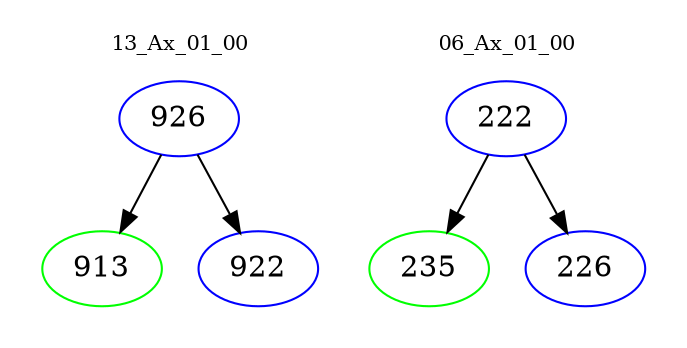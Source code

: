 digraph{
subgraph cluster_0 {
color = white
label = "13_Ax_01_00";
fontsize=10;
T0_926 [label="926", color="blue"]
T0_926 -> T0_913 [color="black"]
T0_913 [label="913", color="green"]
T0_926 -> T0_922 [color="black"]
T0_922 [label="922", color="blue"]
}
subgraph cluster_1 {
color = white
label = "06_Ax_01_00";
fontsize=10;
T1_222 [label="222", color="blue"]
T1_222 -> T1_235 [color="black"]
T1_235 [label="235", color="green"]
T1_222 -> T1_226 [color="black"]
T1_226 [label="226", color="blue"]
}
}

